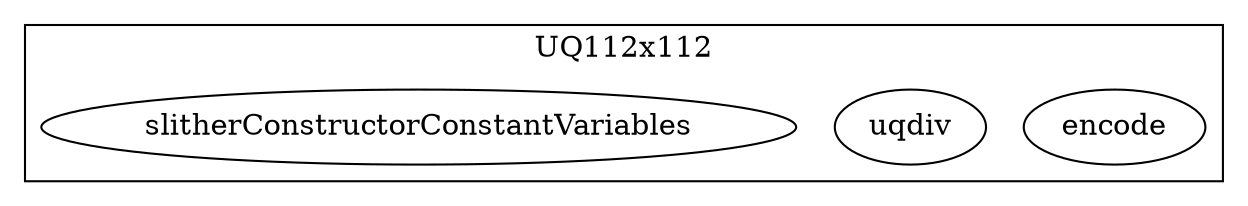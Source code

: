 strict digraph {
subgraph cluster_7821_UQ112x112 {
label = "UQ112x112"
"7821_encode" [label="encode"]
"7821_uqdiv" [label="uqdiv"]
"7821_slitherConstructorConstantVariables" [label="slitherConstructorConstantVariables"]
}subgraph cluster_solidity {
label = "[Solidity]"
}
}